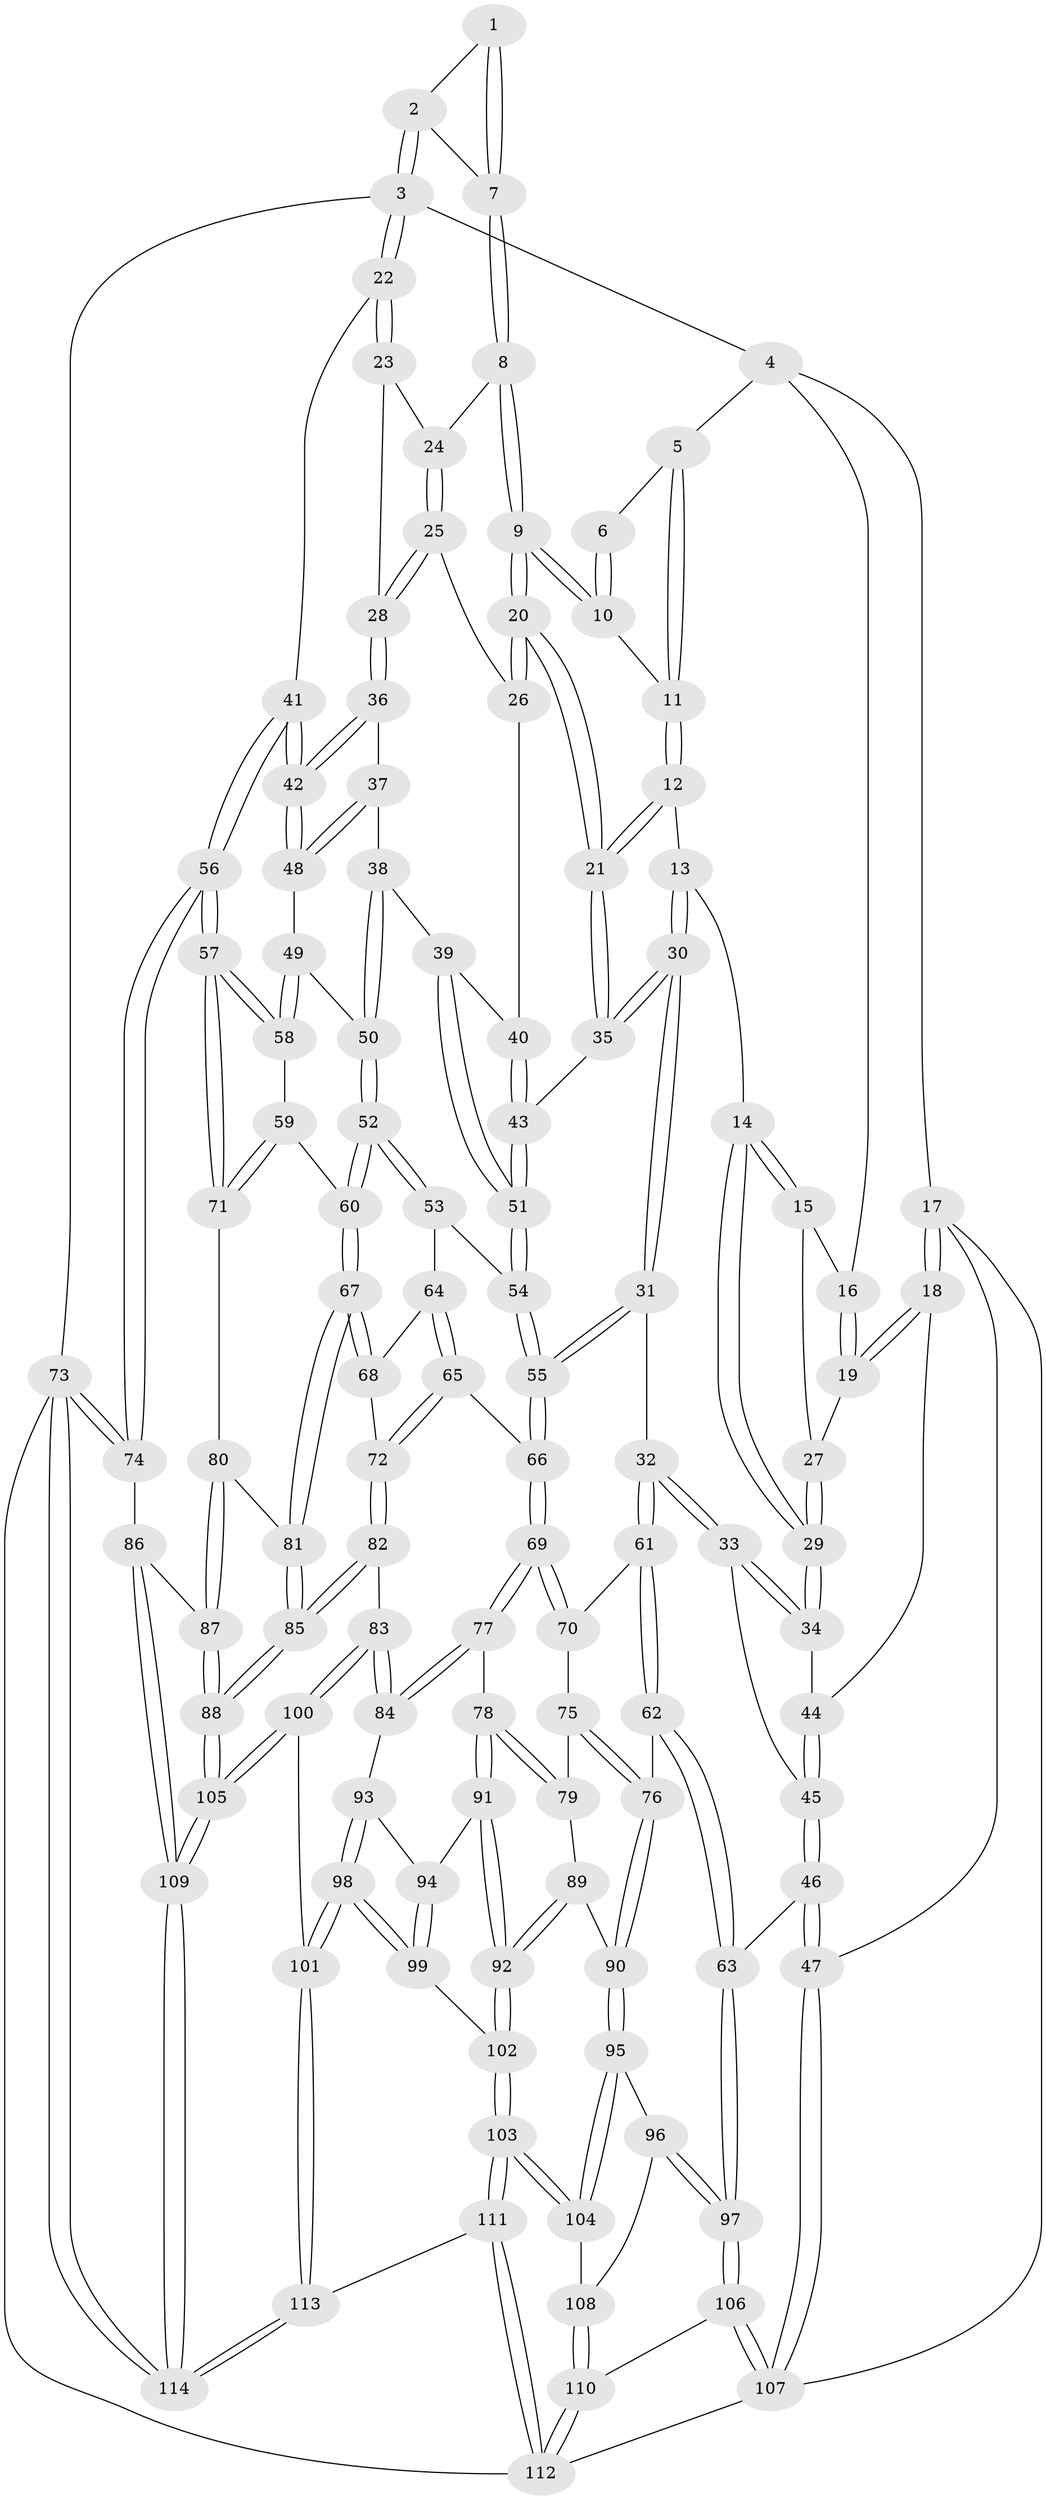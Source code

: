 // Generated by graph-tools (version 1.1) at 2025/03/03/09/25 03:03:28]
// undirected, 114 vertices, 281 edges
graph export_dot {
graph [start="1"]
  node [color=gray90,style=filled];
  1 [pos="+0.7328059869058545+0"];
  2 [pos="+1+0"];
  3 [pos="+1+0"];
  4 [pos="+0.18336377518126676+0"];
  5 [pos="+0.4683163408498874+0"];
  6 [pos="+0.6806565476351956+0"];
  7 [pos="+0.8228266227448182+0.15695602500556188"];
  8 [pos="+0.8227283107364353+0.15748311852318628"];
  9 [pos="+0.7094562375150277+0.1741846208330427"];
  10 [pos="+0.6855813044054088+0.12913190153867854"];
  11 [pos="+0.46971613021531244+0.11273081401604577"];
  12 [pos="+0.46143636679393774+0.13853166171427628"];
  13 [pos="+0.38834113966249834+0.2186230278982512"];
  14 [pos="+0.2914886830682533+0.21609573435791235"];
  15 [pos="+0.21257959669707055+0.15346837484714168"];
  16 [pos="+0.18207184897284392+0"];
  17 [pos="+0+0.2813250392701998"];
  18 [pos="+0+0.27611413293311277"];
  19 [pos="+0+0.26816748985482397"];
  20 [pos="+0.666220593293175+0.27181177488856073"];
  21 [pos="+0.6544460135033108+0.27803577177044725"];
  22 [pos="+1+0.19841594635661464"];
  23 [pos="+0.9009441747914447+0.21225670498857444"];
  24 [pos="+0.8545013963235049+0.18206829937063035"];
  25 [pos="+0.7636387851364498+0.2987052083099425"];
  26 [pos="+0.7022341592097678+0.29166699411961655"];
  27 [pos="+0.08012936287039754+0.2272408073504415"];
  28 [pos="+0.842304513769173+0.3192528616002974"];
  29 [pos="+0.2197460199276359+0.39266809814716175"];
  30 [pos="+0.48424230944076185+0.4259456829853224"];
  31 [pos="+0.4840086087123257+0.42641519391020083"];
  32 [pos="+0.2699942170894389+0.49094658394109536"];
  33 [pos="+0.23112980612086842+0.46381622891334645"];
  34 [pos="+0.2192791703209024+0.39619879114059353"];
  35 [pos="+0.5806039447982112+0.3843191666436096"];
  36 [pos="+0.8571823536834121+0.3848233375575376"];
  37 [pos="+0.8287998937788658+0.4260412800544594"];
  38 [pos="+0.8265378368960027+0.4285785367093455"];
  39 [pos="+0.81452365968847+0.43408906877499415"];
  40 [pos="+0.7376380286975693+0.35284447294294036"];
  41 [pos="+1+0.3458958579560535"];
  42 [pos="+1+0.3767835683699278"];
  43 [pos="+0.699874902210652+0.4632528258489609"];
  44 [pos="+0+0.2887511314958787"];
  45 [pos="+0.14379958191084394+0.48900602760103307"];
  46 [pos="+0+0.672953004100125"];
  47 [pos="+0+0.6677504129976217"];
  48 [pos="+0.9668377227531352+0.47537277671976136"];
  49 [pos="+0.9245816891948682+0.5127092490021952"];
  50 [pos="+0.903077098789168+0.5147829913607028"];
  51 [pos="+0.7459546910080164+0.5029436979904327"];
  52 [pos="+0.8330604721210959+0.6110202130926466"];
  53 [pos="+0.7456974982442263+0.5129898878847005"];
  54 [pos="+0.7455969083544252+0.5126601481642595"];
  55 [pos="+0.5254137239149258+0.5757864765227072"];
  56 [pos="+1+0.6308523046113887"];
  57 [pos="+1+0.6289508887117569"];
  58 [pos="+0.9744411522685363+0.6057769572268876"];
  59 [pos="+0.955007572047524+0.6113207290519811"];
  60 [pos="+0.8380799770066848+0.6262590783239722"];
  61 [pos="+0.2708336835746624+0.5014599491159377"];
  62 [pos="+0.07375558598257863+0.7118479029596511"];
  63 [pos="+0+0.679911106405736"];
  64 [pos="+0.7093629568365803+0.5750215667449737"];
  65 [pos="+0.6362544897113525+0.6545239461091891"];
  66 [pos="+0.5252966338513504+0.6008841769914918"];
  67 [pos="+0.8265524839788561+0.6734837401036586"];
  68 [pos="+0.7327117869125911+0.6523629686620228"];
  69 [pos="+0.49236928285793674+0.6443763588127157"];
  70 [pos="+0.2874495364058775+0.580444913702265"];
  71 [pos="+0.9336281635817912+0.7028089793861002"];
  72 [pos="+0.6441651591656351+0.6654551095745723"];
  73 [pos="+1+1"];
  74 [pos="+1+0.7913045081757002"];
  75 [pos="+0.281335932930614+0.619554472360078"];
  76 [pos="+0.15562814649280765+0.7451389778808025"];
  77 [pos="+0.489909712747931+0.6516109008057641"];
  78 [pos="+0.41542095317658334+0.7538714697990978"];
  79 [pos="+0.3543198333170281+0.7155564775761168"];
  80 [pos="+0.9079831199193995+0.720793675348284"];
  81 [pos="+0.8265860134522188+0.6740647247886388"];
  82 [pos="+0.6774947593047415+0.7832585720647111"];
  83 [pos="+0.6487776143251253+0.7982926143384933"];
  84 [pos="+0.6031120164876672+0.798537074971436"];
  85 [pos="+0.756685804049686+0.7994309095681715"];
  86 [pos="+1+0.813527421211285"];
  87 [pos="+0.9572658101295839+0.8060626413063889"];
  88 [pos="+0.8139121339433956+0.8885327774830376"];
  89 [pos="+0.2172520773583295+0.7636497946300171"];
  90 [pos="+0.16904397966041948+0.7631610767604734"];
  91 [pos="+0.41534554260643286+0.7685200868345752"];
  92 [pos="+0.38461971630491887+0.818992258760331"];
  93 [pos="+0.5657369752823681+0.8168904168348388"];
  94 [pos="+0.47955028982013326+0.8027454583559867"];
  95 [pos="+0.16988604442314176+0.7668874403450843"];
  96 [pos="+0.13711318981421936+0.869827650118039"];
  97 [pos="+0.08857864978070158+0.9431900022093735"];
  98 [pos="+0.5335620803925589+0.9309440715871239"];
  99 [pos="+0.5083562941722972+0.9135083664863863"];
  100 [pos="+0.6306715647908037+0.8975129520632932"];
  101 [pos="+0.5533087583486276+0.9719200552093769"];
  102 [pos="+0.36747485033593685+0.8811525054762076"];
  103 [pos="+0.35063116344616785+0.9048457381064362"];
  104 [pos="+0.2462940863066221+0.8700591654000001"];
  105 [pos="+0.8130137431290814+1"];
  106 [pos="+0.08855312539662813+0.9434263863338721"];
  107 [pos="+0+0.907955705827433"];
  108 [pos="+0.2044049743597634+0.921803031281112"];
  109 [pos="+0.8238356804115355+1"];
  110 [pos="+0.15035949342175134+1"];
  111 [pos="+0.34432292440719875+1"];
  112 [pos="+0.19803205333663598+1"];
  113 [pos="+0.5515145148716571+1"];
  114 [pos="+0.8324197835117864+1"];
  1 -- 2;
  1 -- 7;
  1 -- 7;
  2 -- 3;
  2 -- 3;
  2 -- 7;
  3 -- 4;
  3 -- 22;
  3 -- 22;
  3 -- 73;
  4 -- 5;
  4 -- 16;
  4 -- 17;
  5 -- 6;
  5 -- 11;
  5 -- 11;
  6 -- 10;
  6 -- 10;
  7 -- 8;
  7 -- 8;
  8 -- 9;
  8 -- 9;
  8 -- 24;
  9 -- 10;
  9 -- 10;
  9 -- 20;
  9 -- 20;
  10 -- 11;
  11 -- 12;
  11 -- 12;
  12 -- 13;
  12 -- 21;
  12 -- 21;
  13 -- 14;
  13 -- 30;
  13 -- 30;
  14 -- 15;
  14 -- 15;
  14 -- 29;
  14 -- 29;
  15 -- 16;
  15 -- 27;
  16 -- 19;
  16 -- 19;
  17 -- 18;
  17 -- 18;
  17 -- 47;
  17 -- 107;
  18 -- 19;
  18 -- 19;
  18 -- 44;
  19 -- 27;
  20 -- 21;
  20 -- 21;
  20 -- 26;
  20 -- 26;
  21 -- 35;
  21 -- 35;
  22 -- 23;
  22 -- 23;
  22 -- 41;
  23 -- 24;
  23 -- 28;
  24 -- 25;
  24 -- 25;
  25 -- 26;
  25 -- 28;
  25 -- 28;
  26 -- 40;
  27 -- 29;
  27 -- 29;
  28 -- 36;
  28 -- 36;
  29 -- 34;
  29 -- 34;
  30 -- 31;
  30 -- 31;
  30 -- 35;
  30 -- 35;
  31 -- 32;
  31 -- 55;
  31 -- 55;
  32 -- 33;
  32 -- 33;
  32 -- 61;
  32 -- 61;
  33 -- 34;
  33 -- 34;
  33 -- 45;
  34 -- 44;
  35 -- 43;
  36 -- 37;
  36 -- 42;
  36 -- 42;
  37 -- 38;
  37 -- 48;
  37 -- 48;
  38 -- 39;
  38 -- 50;
  38 -- 50;
  39 -- 40;
  39 -- 51;
  39 -- 51;
  40 -- 43;
  40 -- 43;
  41 -- 42;
  41 -- 42;
  41 -- 56;
  41 -- 56;
  42 -- 48;
  42 -- 48;
  43 -- 51;
  43 -- 51;
  44 -- 45;
  44 -- 45;
  45 -- 46;
  45 -- 46;
  46 -- 47;
  46 -- 47;
  46 -- 63;
  47 -- 107;
  47 -- 107;
  48 -- 49;
  49 -- 50;
  49 -- 58;
  49 -- 58;
  50 -- 52;
  50 -- 52;
  51 -- 54;
  51 -- 54;
  52 -- 53;
  52 -- 53;
  52 -- 60;
  52 -- 60;
  53 -- 54;
  53 -- 64;
  54 -- 55;
  54 -- 55;
  55 -- 66;
  55 -- 66;
  56 -- 57;
  56 -- 57;
  56 -- 74;
  56 -- 74;
  57 -- 58;
  57 -- 58;
  57 -- 71;
  57 -- 71;
  58 -- 59;
  59 -- 60;
  59 -- 71;
  59 -- 71;
  60 -- 67;
  60 -- 67;
  61 -- 62;
  61 -- 62;
  61 -- 70;
  62 -- 63;
  62 -- 63;
  62 -- 76;
  63 -- 97;
  63 -- 97;
  64 -- 65;
  64 -- 65;
  64 -- 68;
  65 -- 66;
  65 -- 72;
  65 -- 72;
  66 -- 69;
  66 -- 69;
  67 -- 68;
  67 -- 68;
  67 -- 81;
  67 -- 81;
  68 -- 72;
  69 -- 70;
  69 -- 70;
  69 -- 77;
  69 -- 77;
  70 -- 75;
  71 -- 80;
  72 -- 82;
  72 -- 82;
  73 -- 74;
  73 -- 74;
  73 -- 114;
  73 -- 114;
  73 -- 112;
  74 -- 86;
  75 -- 76;
  75 -- 76;
  75 -- 79;
  76 -- 90;
  76 -- 90;
  77 -- 78;
  77 -- 84;
  77 -- 84;
  78 -- 79;
  78 -- 79;
  78 -- 91;
  78 -- 91;
  79 -- 89;
  80 -- 81;
  80 -- 87;
  80 -- 87;
  81 -- 85;
  81 -- 85;
  82 -- 83;
  82 -- 85;
  82 -- 85;
  83 -- 84;
  83 -- 84;
  83 -- 100;
  83 -- 100;
  84 -- 93;
  85 -- 88;
  85 -- 88;
  86 -- 87;
  86 -- 109;
  86 -- 109;
  87 -- 88;
  87 -- 88;
  88 -- 105;
  88 -- 105;
  89 -- 90;
  89 -- 92;
  89 -- 92;
  90 -- 95;
  90 -- 95;
  91 -- 92;
  91 -- 92;
  91 -- 94;
  92 -- 102;
  92 -- 102;
  93 -- 94;
  93 -- 98;
  93 -- 98;
  94 -- 99;
  94 -- 99;
  95 -- 96;
  95 -- 104;
  95 -- 104;
  96 -- 97;
  96 -- 97;
  96 -- 108;
  97 -- 106;
  97 -- 106;
  98 -- 99;
  98 -- 99;
  98 -- 101;
  98 -- 101;
  99 -- 102;
  100 -- 101;
  100 -- 105;
  100 -- 105;
  101 -- 113;
  101 -- 113;
  102 -- 103;
  102 -- 103;
  103 -- 104;
  103 -- 104;
  103 -- 111;
  103 -- 111;
  104 -- 108;
  105 -- 109;
  105 -- 109;
  106 -- 107;
  106 -- 107;
  106 -- 110;
  107 -- 112;
  108 -- 110;
  108 -- 110;
  109 -- 114;
  109 -- 114;
  110 -- 112;
  110 -- 112;
  111 -- 112;
  111 -- 112;
  111 -- 113;
  113 -- 114;
  113 -- 114;
}
